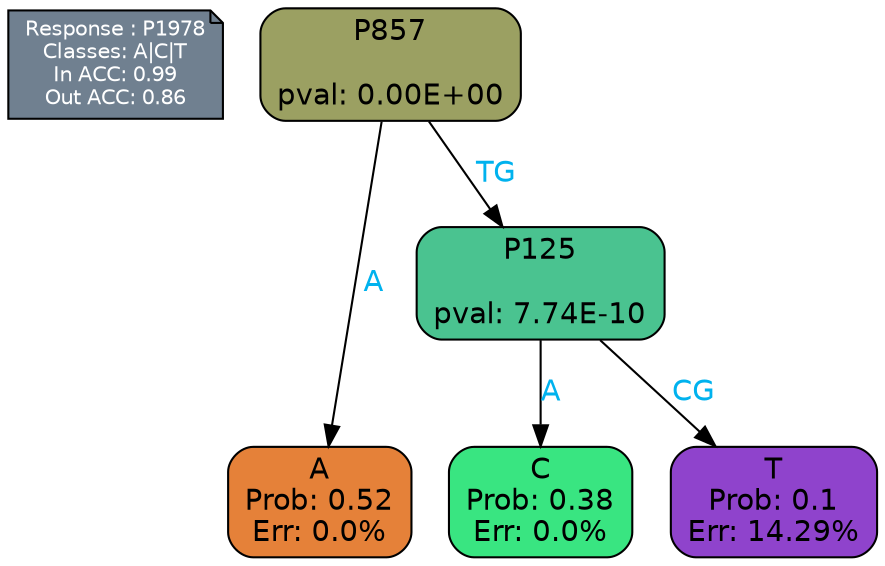 digraph Tree {
node [shape=box, style="filled, rounded", color="black", fontname=helvetica] ;
graph [ranksep=equally, splines=polylines, bgcolor=transparent, dpi=600] ;
edge [fontname=helvetica] ;
LEGEND [label="Response : P1978
Classes: A|C|T
In ACC: 0.99
Out ACC: 0.86
",shape=note,align=left,style=filled,fillcolor="slategray",fontcolor="white",fontsize=10];1 [label="P857

pval: 0.00E+00", fillcolor="#9ba062"] ;
2 [label="A
Prob: 0.52
Err: 0.0%", fillcolor="#e58139"] ;
3 [label="P125

pval: 7.74E-10", fillcolor="#4ac390"] ;
4 [label="C
Prob: 0.38
Err: 0.0%", fillcolor="#39e581"] ;
5 [label="T
Prob: 0.1
Err: 14.29%", fillcolor="#8f43cc"] ;
1 -> 2 [label="A",fontcolor=deepskyblue2] ;
1 -> 3 [label="TG",fontcolor=deepskyblue2] ;
3 -> 4 [label="A",fontcolor=deepskyblue2] ;
3 -> 5 [label="CG",fontcolor=deepskyblue2] ;
{rank = same; 2;4;5;}{rank = same; LEGEND;1;}}